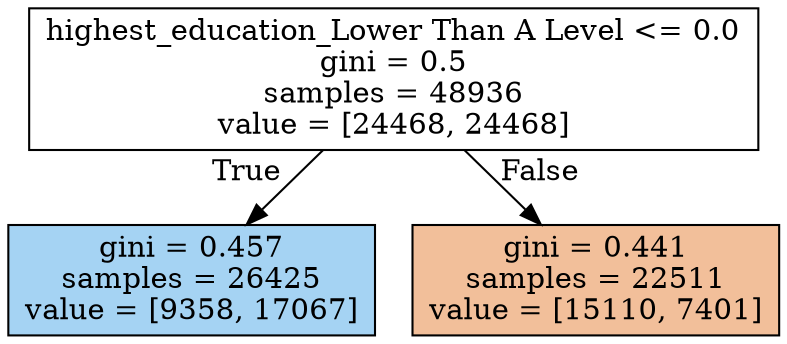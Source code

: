 digraph Tree {
node [shape=box, style="filled", color="black"] ;
0 [label="highest_education_Lower Than A Level <= 0.0\ngini = 0.5\nsamples = 48936\nvalue = [24468, 24468]", fillcolor="#e5813900"] ;
1 [label="gini = 0.457\nsamples = 26425\nvalue = [9358, 17067]", fillcolor="#399de573"] ;
0 -> 1 [labeldistance=2.5, labelangle=45, headlabel="True"] ;
2 [label="gini = 0.441\nsamples = 22511\nvalue = [15110, 7401]", fillcolor="#e5813982"] ;
0 -> 2 [labeldistance=2.5, labelangle=-45, headlabel="False"] ;
}